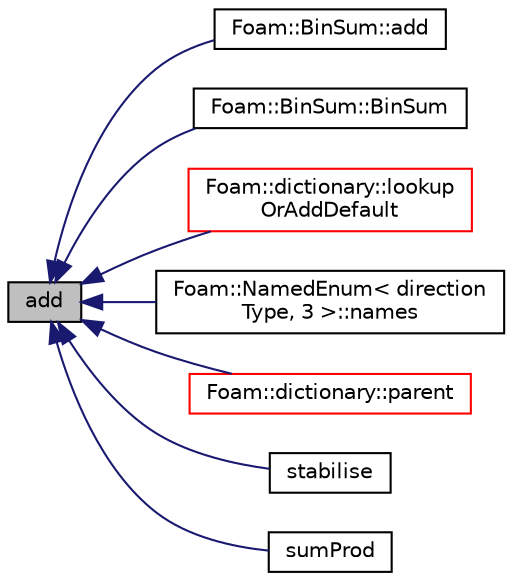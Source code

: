 digraph "add"
{
  bgcolor="transparent";
  edge [fontname="Helvetica",fontsize="10",labelfontname="Helvetica",labelfontsize="10"];
  node [fontname="Helvetica",fontsize="10",shape=record];
  rankdir="LR";
  Node75531 [label="add",height=0.2,width=0.4,color="black", fillcolor="grey75", style="filled", fontcolor="black"];
  Node75531 -> Node75532 [dir="back",color="midnightblue",fontsize="10",style="solid",fontname="Helvetica"];
  Node75532 [label="Foam::BinSum::add",height=0.2,width=0.4,color="black",URL="$a26997.html#a41e0562e8ef5c2d57c1ffe19c3f9d6fc"];
  Node75531 -> Node75533 [dir="back",color="midnightblue",fontsize="10",style="solid",fontname="Helvetica"];
  Node75533 [label="Foam::BinSum::BinSum",height=0.2,width=0.4,color="black",URL="$a26997.html#a0418d57b79311830c02a326d7ff1dea7",tooltip="Construct given min, max, delta and data. "];
  Node75531 -> Node75534 [dir="back",color="midnightblue",fontsize="10",style="solid",fontname="Helvetica"];
  Node75534 [label="Foam::dictionary::lookup\lOrAddDefault",height=0.2,width=0.4,color="red",URL="$a27129.html#aadafaae6847668979f5ce540f62d6e62",tooltip="Find and return a T, if not found return the given. "];
  Node75531 -> Node76084 [dir="back",color="midnightblue",fontsize="10",style="solid",fontname="Helvetica"];
  Node76084 [label="Foam::NamedEnum\< direction\lType, 3 \>::names",height=0.2,width=0.4,color="black",URL="$a27113.html#a7350da3a0edd92cd11e6c479c9967dc8"];
  Node75531 -> Node77467 [dir="back",color="midnightblue",fontsize="10",style="solid",fontname="Helvetica"];
  Node77467 [label="Foam::dictionary::parent",height=0.2,width=0.4,color="red",URL="$a27129.html#aa61b91b31f7894b612502ff4803891d5",tooltip="Return the parent dictionary. "];
  Node75531 -> Node76540 [dir="back",color="midnightblue",fontsize="10",style="solid",fontname="Helvetica"];
  Node76540 [label="stabilise",height=0.2,width=0.4,color="black",URL="$a21851.html#a270a6e85e72839baab10952b097fbef9"];
  Node75531 -> Node77469 [dir="back",color="midnightblue",fontsize="10",style="solid",fontname="Helvetica"];
  Node77469 [label="sumProd",height=0.2,width=0.4,color="black",URL="$a21851.html#a5b480f6156c25bef4de87d86094e87ea"];
}
